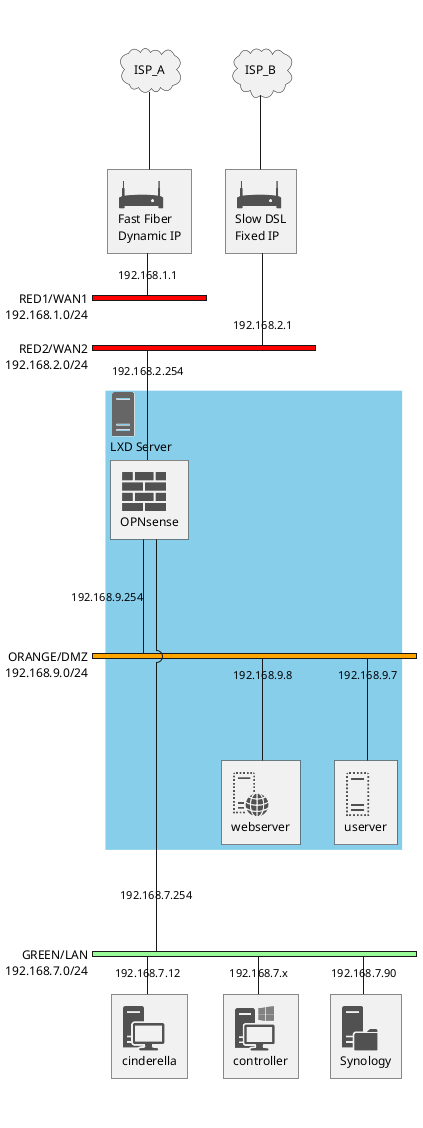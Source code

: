 @startuml
!include <office/Concepts/firewall>
!include <office/Devices/modem>
!include <office/Devices/router>
!include <office/Devices/modem>
!include <office/Devices/workstation>
!include <office/Devices/workstation_pc>
!include <office/Servers/application_server>
!include <office/Servers/database_server>
!include <office/Servers/virtual_web_server>
!include <office/Servers/virtual_server>
!include <office/Servers/file_server>
!include <office/Servers/physical_host_solid_blue>

nwdiag {
    ISP_A [ shape = cloud];
    ISP_A -- routerA;
    ISP_B [ shape = cloud];
    ISP_B -- routerB;

    Firewall [description = "<$firewall>\nOPNsense"];

    network RED1 {
        description ="RED1/WAN1"
        address = "192.168.1.0/24"
        color = red
        routerA [address = "192.168.1.1", description = "<$modem>\nFast Fiber\nDynamic IP"];
    }

    network RED2 {
        description ="RED2/WAN2"
        address = "192.168.2.0/24"
        color = red
        routerB [address = "192.168.2.1", description = "<$modem>\nSlow DSL\nFixed IP"];
        Firewall [address = "192.168.2.254"];
    }

    network ORANGE {
        description ="ORANGE/DMZ"
        address = "192.168.9.0/24
        color = orange
        Firewall [address = "192.168.9.254"];
        WebServer [address = "192.168.9.8", description = "<$virtual_web_server>\nwebserver"];
        OtherServer [address = "192.168.9.7", description = "<$virtual_server>\nuserver"];
    }

    network GREEN {
        description ="GREEN/LAN"
        address = "192.168.7.0/24
        color = palegreen
        Firewall [address = "192.168.7.254"];
        cinderella [address = "192.168.7.12", description = "<$workstation>\ncinderella"];
        controller [address = "192.168.7.x", description = "<$workstation_pc>\ncontroller"];
        workstation [address = "192.168.7.90", description = "<$file_server>\nSynology"];
    }
    
    group {
        color = "SkyBlue";
        description = "<$physical_host_solid_blue>\nLXD Server";
        Firewall;
        WebServer;
        OtherServer;
    }

}
@enduml